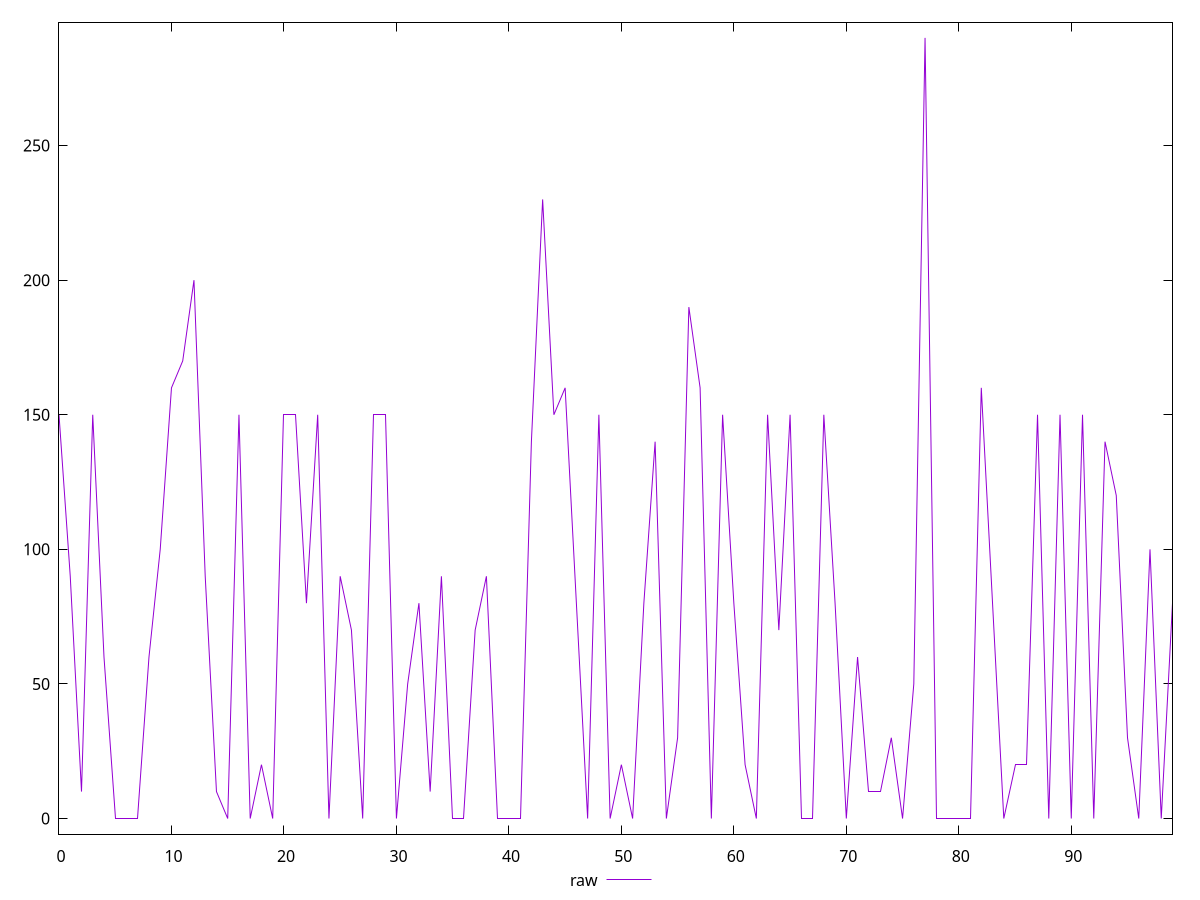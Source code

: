 reset

$raw <<EOF
0 150
1 90
2 10
3 150
4 60
5 0
6 0
7 0
8 60
9 100
10 160
11 170
12 200
13 90
14 10
15 0
16 150
17 0
18 20
19 0
20 150
21 150
22 80
23 150
24 0
25 90
26 70
27 0
28 150
29 150
30 0
31 50
32 80
33 10
34 90
35 0
36 0
37 70
38 90
39 0
40 0
41 0
42 140
43 230
44 150
45 160
46 80
47 0
48 150
49 0
50 20
51 0
52 80
53 140
54 0
55 30
56 190
57 160
58 0
59 150
60 80
61 20
62 0
63 150
64 70
65 150
66 0
67 0
68 150
69 80
70 0
71 60
72 10
73 10
74 30
75 0
76 50
77 290
78 0
79 0
80 0
81 0
82 160
83 80
84 0
85 20
86 20
87 150
88 0
89 150
90 0
91 150
92 0
93 140
94 120
95 30
96 0
97 100
98 0
99 80
EOF

set key outside below
set xrange [0:99]
set yrange [-5.8:295.8]
set trange [-5.8:295.8]
set terminal svg size 640, 500 enhanced background rgb 'white'
set output "report_00018_2021-02-10T15-25-16.877Z/unused-css-rules/samples/pages/raw/values.svg"

plot $raw title "raw" with line

reset
